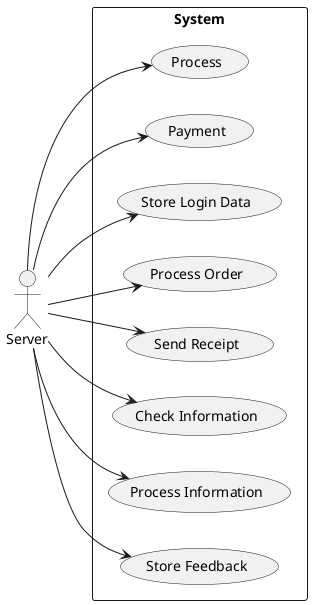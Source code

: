@startuml server
left to right direction
actor Server
rectangle System as system{
 (Process)
 (Payment)
 (Store Login Data)
 (Process Order)
 (Send Receipt)
 (Check Information)
 (Process Information)
 (Store Feedback)
}
Server --> (Process)
Server --> (Payment)
Server --> (Store Login Data)
Server --> (Process Order)
Server --> (Send Receipt)
Server --> (Check Information)
Server --> (Process Information)
Server --> (Store Feedback)
@enduml
